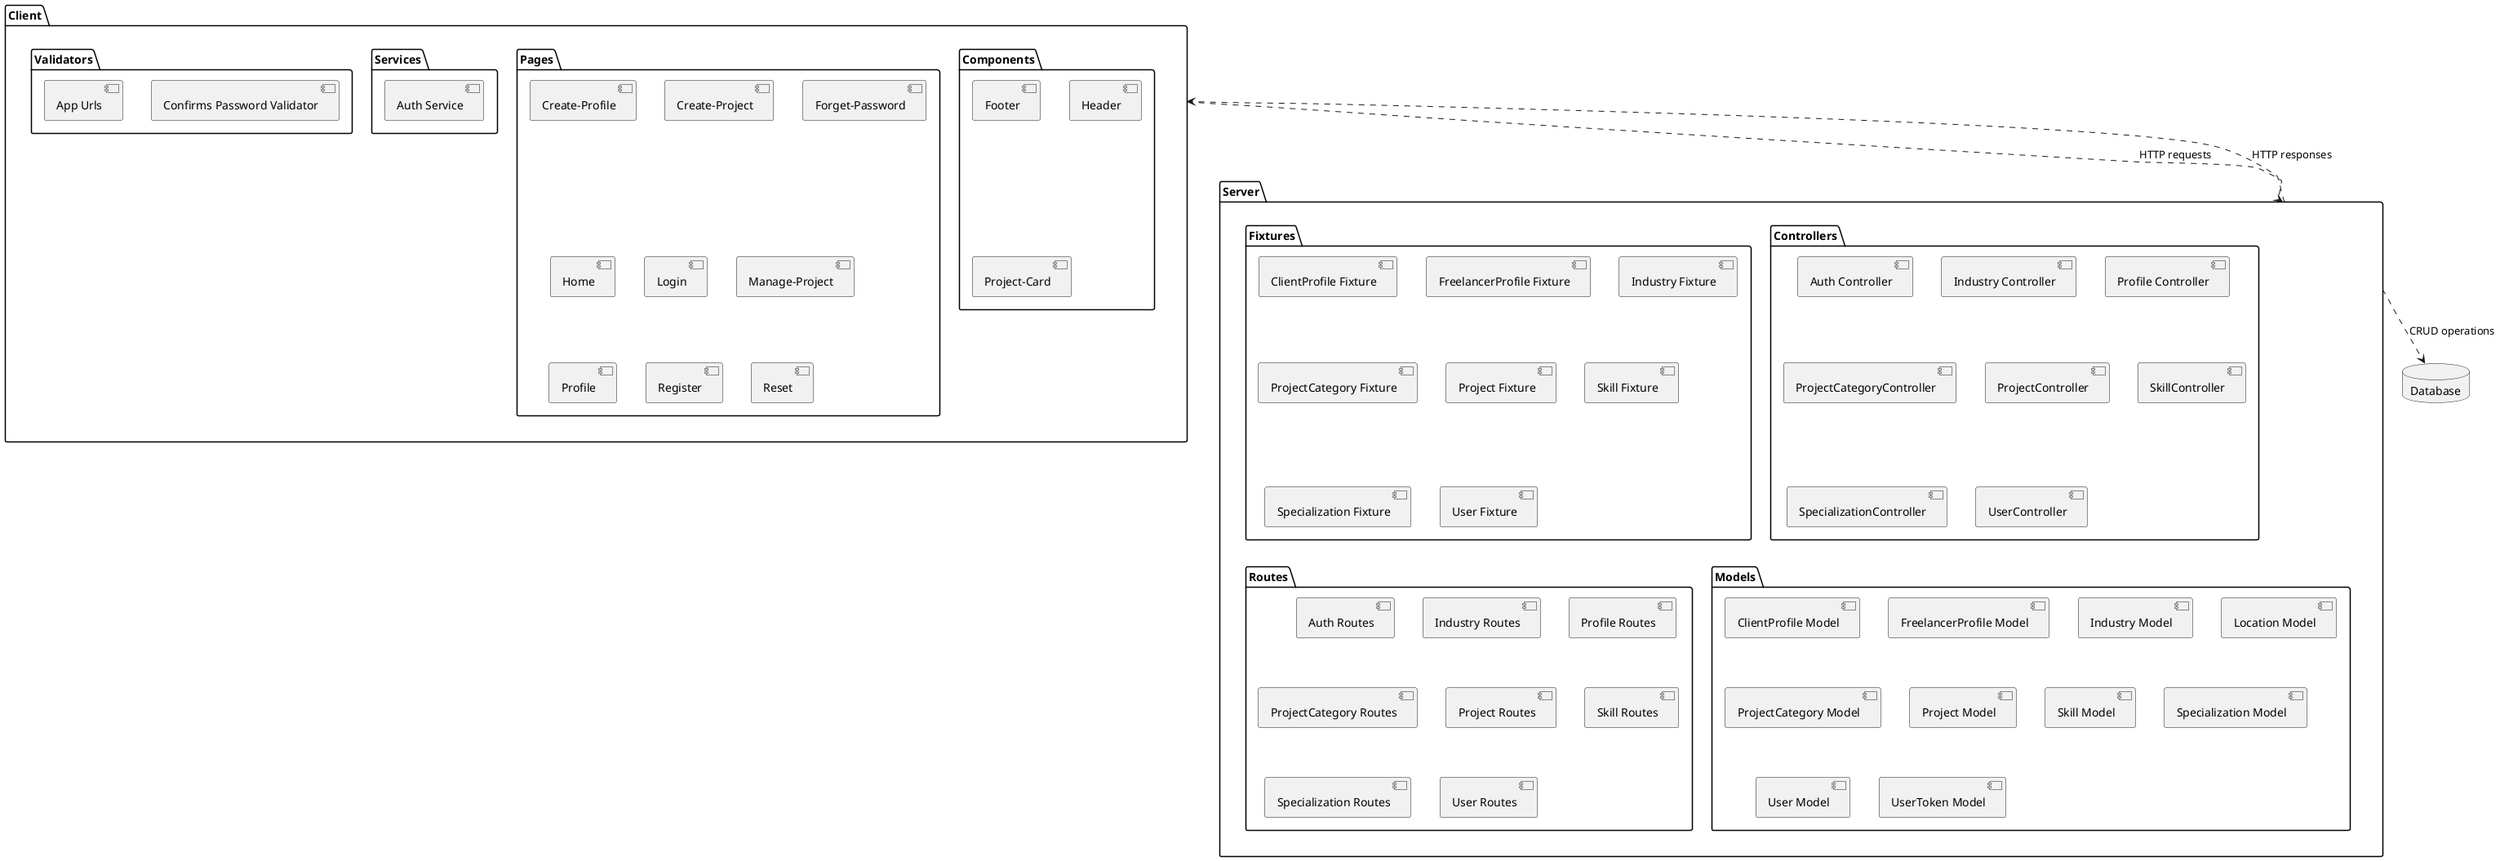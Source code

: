 @startuml components diagram

package Client {
  package Components {
    [Footer]
    [Header]
    [Project-Card] 
  }
  package Pages {
    [Create-Profile]
    [Create-Project]
    [Forget-Password]
    [Home]
    [Login]
    [Manage-Project]
    [Profile]
    [Register]
    [Reset]
  }
  package Services {
    [Auth Service]
  }
  package Validators {
    [Confirms Password Validator]
    [App Urls]
  }
}

package Server {
  package Controllers {
    [Auth Controller]
    [Industry Controller]
    [Profile Controller]
    [ProjectCategoryController]
    [ProjectController]
    [SkillController]
    [SpecializationController]
    [UserController]
  }
  package Fixtures {
    [ClientProfile Fixture]
    [FreelancerProfile Fixture]
    [Industry Fixture]
    [ProjectCategory Fixture]
    [Project Fixture]
    [Skill Fixture]
    [Specialization Fixture]
    [User Fixture]
  }
  package Models {
    [ClientProfile Model]
    [FreelancerProfile Model]
    [Industry Model]
    [Location Model]
    [ProjectCategory Model]
    [Project Model]
    [Skill Model]
    [Specialization Model]
    [User Model]
    [UserToken Model]
  }
  package Routes {
    [Auth Routes]
    [Industry Routes]
    [Profile Routes]
    [ProjectCategory Routes]
    [Project Routes]
    [Skill Routes]
    [Specialization Routes]
    [User Routes]
  }
}

Client -[hidden]down-> Server

Client ..> Server : HTTP requests

Server ..> Client : HTTP responses

database "Database" as db

Server ..> db : CRUD operations

@enduml